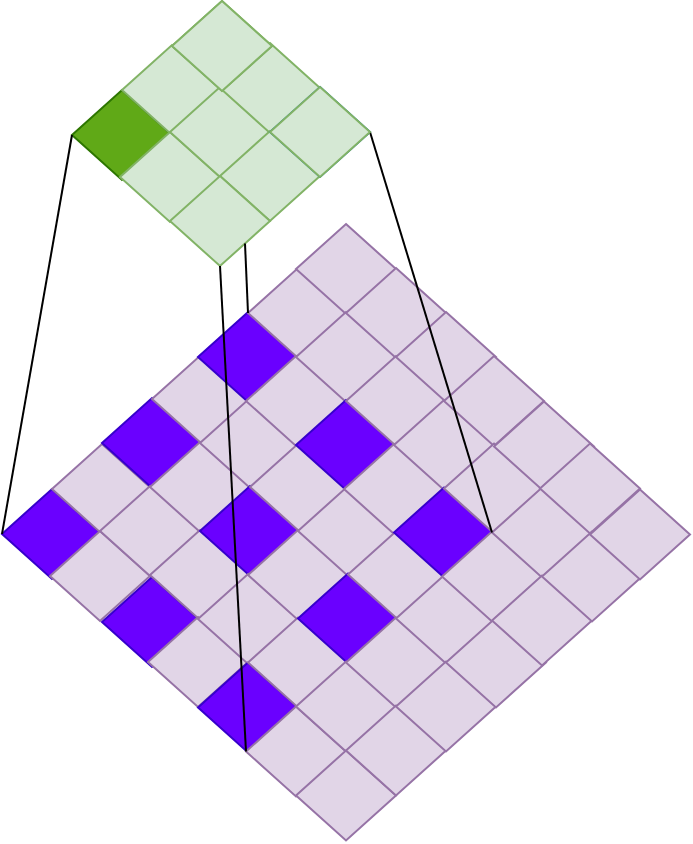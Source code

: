 <mxfile version="15.5.1" type="github">
  <diagram id="MVuf8pNLa-BF9CEi2e3T" name="Page-1">
    <mxGraphModel dx="1038" dy="491" grid="1" gridSize="10" guides="1" tooltips="1" connect="1" arrows="1" fold="1" page="1" pageScale="1" pageWidth="827" pageHeight="1169" math="0" shadow="0">
      <root>
        <mxCell id="0" />
        <mxCell id="1" parent="0" />
        <mxCell id="bAUgaFVrUQ5Yr3my2_6d-3" value="" style="rhombus;whiteSpace=wrap;html=1;fillColor=#6a00ff;strokeColor=#3700CC;fontColor=#ffffff;" vertex="1" parent="1">
          <mxGeometry x="225" y="253.5" width="50" height="45" as="geometry" />
        </mxCell>
        <mxCell id="bAUgaFVrUQ5Yr3my2_6d-4" value="" style="rhombus;whiteSpace=wrap;html=1;fillColor=#e1d5e7;strokeColor=#9673a6;" vertex="1" parent="1">
          <mxGeometry x="250" y="231" width="50" height="45" as="geometry" />
        </mxCell>
        <mxCell id="bAUgaFVrUQ5Yr3my2_6d-5" value="" style="rhombus;whiteSpace=wrap;html=1;fillColor=#6a00ff;strokeColor=#3700CC;fontColor=#ffffff;" vertex="1" parent="1">
          <mxGeometry x="275" y="208" width="50" height="45" as="geometry" />
        </mxCell>
        <mxCell id="bAUgaFVrUQ5Yr3my2_6d-6" value="" style="rhombus;whiteSpace=wrap;html=1;fillColor=#e1d5e7;strokeColor=#9673a6;" vertex="1" parent="1">
          <mxGeometry x="300" y="186" width="50" height="45" as="geometry" />
        </mxCell>
        <mxCell id="bAUgaFVrUQ5Yr3my2_6d-7" value="" style="rhombus;whiteSpace=wrap;html=1;fillColor=#6a00ff;strokeColor=#3700CC;fontColor=#ffffff;" vertex="1" parent="1">
          <mxGeometry x="323" y="165" width="50" height="45" as="geometry" />
        </mxCell>
        <mxCell id="bAUgaFVrUQ5Yr3my2_6d-8" value="" style="rhombus;whiteSpace=wrap;html=1;fillColor=#e1d5e7;strokeColor=#9673a6;" vertex="1" parent="1">
          <mxGeometry x="348" y="143" width="50" height="45" as="geometry" />
        </mxCell>
        <mxCell id="bAUgaFVrUQ5Yr3my2_6d-9" value="" style="rhombus;whiteSpace=wrap;html=1;fillColor=#e1d5e7;strokeColor=#9673a6;" vertex="1" parent="1">
          <mxGeometry x="372" y="121" width="50" height="45" as="geometry" />
        </mxCell>
        <mxCell id="bAUgaFVrUQ5Yr3my2_6d-10" value="" style="rhombus;whiteSpace=wrap;html=1;fillColor=#e1d5e7;strokeColor=#9673a6;" vertex="1" parent="1">
          <mxGeometry x="249" y="274.5" width="50" height="45" as="geometry" />
        </mxCell>
        <mxCell id="bAUgaFVrUQ5Yr3my2_6d-11" value="" style="rhombus;whiteSpace=wrap;html=1;fillColor=#e1d5e7;strokeColor=#9673a6;" vertex="1" parent="1">
          <mxGeometry x="274" y="252" width="50" height="45" as="geometry" />
        </mxCell>
        <mxCell id="bAUgaFVrUQ5Yr3my2_6d-12" value="" style="rhombus;whiteSpace=wrap;html=1;fillColor=#e1d5e7;strokeColor=#9673a6;" vertex="1" parent="1">
          <mxGeometry x="299" y="230" width="50" height="45" as="geometry" />
        </mxCell>
        <mxCell id="bAUgaFVrUQ5Yr3my2_6d-13" value="" style="rhombus;whiteSpace=wrap;html=1;fillColor=#e1d5e7;strokeColor=#9673a6;" vertex="1" parent="1">
          <mxGeometry x="324" y="208" width="50" height="45" as="geometry" />
        </mxCell>
        <mxCell id="bAUgaFVrUQ5Yr3my2_6d-14" value="" style="rhombus;whiteSpace=wrap;html=1;fillColor=#e1d5e7;strokeColor=#9673a6;" vertex="1" parent="1">
          <mxGeometry x="347" y="187" width="50" height="45" as="geometry" />
        </mxCell>
        <mxCell id="bAUgaFVrUQ5Yr3my2_6d-15" value="" style="rhombus;whiteSpace=wrap;html=1;fillColor=#e1d5e7;strokeColor=#9673a6;" vertex="1" parent="1">
          <mxGeometry x="372" y="165" width="50" height="45" as="geometry" />
        </mxCell>
        <mxCell id="bAUgaFVrUQ5Yr3my2_6d-16" value="" style="rhombus;whiteSpace=wrap;html=1;fillColor=#e1d5e7;strokeColor=#9673a6;" vertex="1" parent="1">
          <mxGeometry x="397" y="143" width="50" height="45" as="geometry" />
        </mxCell>
        <mxCell id="bAUgaFVrUQ5Yr3my2_6d-17" value="" style="rhombus;whiteSpace=wrap;html=1;fillColor=#6a00ff;strokeColor=#3700CC;fontColor=#ffffff;" vertex="1" parent="1">
          <mxGeometry x="275" y="297.5" width="50" height="45" as="geometry" />
        </mxCell>
        <mxCell id="bAUgaFVrUQ5Yr3my2_6d-18" value="" style="rhombus;whiteSpace=wrap;html=1;fillColor=#e1d5e7;strokeColor=#9673a6;" vertex="1" parent="1">
          <mxGeometry x="299" y="274" width="50" height="45" as="geometry" />
        </mxCell>
        <mxCell id="bAUgaFVrUQ5Yr3my2_6d-19" value="" style="rhombus;whiteSpace=wrap;html=1;fillColor=#6a00ff;strokeColor=#3700CC;fontColor=#ffffff;" vertex="1" parent="1">
          <mxGeometry x="324" y="252" width="50" height="45" as="geometry" />
        </mxCell>
        <mxCell id="bAUgaFVrUQ5Yr3my2_6d-20" value="" style="rhombus;whiteSpace=wrap;html=1;fillColor=#e1d5e7;strokeColor=#9673a6;" vertex="1" parent="1">
          <mxGeometry x="349" y="230" width="50" height="45" as="geometry" />
        </mxCell>
        <mxCell id="bAUgaFVrUQ5Yr3my2_6d-21" value="" style="rhombus;whiteSpace=wrap;html=1;fillColor=#6a00ff;strokeColor=#3700CC;fontColor=#ffffff;" vertex="1" parent="1">
          <mxGeometry x="372" y="209" width="50" height="45" as="geometry" />
        </mxCell>
        <mxCell id="bAUgaFVrUQ5Yr3my2_6d-22" value="" style="rhombus;whiteSpace=wrap;html=1;fillColor=#e1d5e7;strokeColor=#9673a6;" vertex="1" parent="1">
          <mxGeometry x="397" y="187" width="50" height="45" as="geometry" />
        </mxCell>
        <mxCell id="bAUgaFVrUQ5Yr3my2_6d-23" value="" style="rhombus;whiteSpace=wrap;html=1;fillColor=#e1d5e7;strokeColor=#9673a6;" vertex="1" parent="1">
          <mxGeometry x="422" y="165" width="50" height="45" as="geometry" />
        </mxCell>
        <mxCell id="bAUgaFVrUQ5Yr3my2_6d-24" value="" style="rhombus;whiteSpace=wrap;html=1;fillColor=#e1d5e7;strokeColor=#9673a6;" vertex="1" parent="1">
          <mxGeometry x="298" y="317.5" width="50" height="45" as="geometry" />
        </mxCell>
        <mxCell id="bAUgaFVrUQ5Yr3my2_6d-25" value="" style="rhombus;whiteSpace=wrap;html=1;fillColor=#e1d5e7;strokeColor=#9673a6;" vertex="1" parent="1">
          <mxGeometry x="323" y="296" width="50" height="45" as="geometry" />
        </mxCell>
        <mxCell id="bAUgaFVrUQ5Yr3my2_6d-26" value="" style="rhombus;whiteSpace=wrap;html=1;fillColor=#e1d5e7;strokeColor=#9673a6;" vertex="1" parent="1">
          <mxGeometry x="348" y="274" width="50" height="45" as="geometry" />
        </mxCell>
        <mxCell id="bAUgaFVrUQ5Yr3my2_6d-27" value="" style="rhombus;whiteSpace=wrap;html=1;fillColor=#e1d5e7;strokeColor=#9673a6;" vertex="1" parent="1">
          <mxGeometry x="373" y="252" width="50" height="45" as="geometry" />
        </mxCell>
        <mxCell id="bAUgaFVrUQ5Yr3my2_6d-28" value="" style="rhombus;whiteSpace=wrap;html=1;fillColor=#e1d5e7;strokeColor=#9673a6;" vertex="1" parent="1">
          <mxGeometry x="396" y="231" width="50" height="45" as="geometry" />
        </mxCell>
        <mxCell id="bAUgaFVrUQ5Yr3my2_6d-29" value="" style="rhombus;whiteSpace=wrap;html=1;fillColor=#e1d5e7;strokeColor=#9673a6;" vertex="1" parent="1">
          <mxGeometry x="421" y="209" width="50" height="45" as="geometry" />
        </mxCell>
        <mxCell id="bAUgaFVrUQ5Yr3my2_6d-30" value="" style="rhombus;whiteSpace=wrap;html=1;fillColor=#e1d5e7;strokeColor=#9673a6;" vertex="1" parent="1">
          <mxGeometry x="446" y="187" width="50" height="45" as="geometry" />
        </mxCell>
        <mxCell id="bAUgaFVrUQ5Yr3my2_6d-31" value="" style="rhombus;whiteSpace=wrap;html=1;fillColor=#6a00ff;strokeColor=#3700CC;fontColor=#ffffff;" vertex="1" parent="1">
          <mxGeometry x="323" y="340.25" width="50" height="45" as="geometry" />
        </mxCell>
        <mxCell id="bAUgaFVrUQ5Yr3my2_6d-32" value="" style="rhombus;whiteSpace=wrap;html=1;fillColor=#e1d5e7;strokeColor=#9673a6;" vertex="1" parent="1">
          <mxGeometry x="348" y="317.75" width="50" height="45" as="geometry" />
        </mxCell>
        <mxCell id="bAUgaFVrUQ5Yr3my2_6d-33" value="" style="rhombus;whiteSpace=wrap;html=1;fillColor=#6a00ff;strokeColor=#3700CC;fontColor=#ffffff;" vertex="1" parent="1">
          <mxGeometry x="373" y="295.75" width="50" height="45" as="geometry" />
        </mxCell>
        <mxCell id="bAUgaFVrUQ5Yr3my2_6d-34" value="" style="rhombus;whiteSpace=wrap;html=1;fillColor=#e1d5e7;strokeColor=#9673a6;" vertex="1" parent="1">
          <mxGeometry x="398" y="273.75" width="50" height="45" as="geometry" />
        </mxCell>
        <mxCell id="bAUgaFVrUQ5Yr3my2_6d-35" value="" style="rhombus;whiteSpace=wrap;html=1;fillColor=#6a00ff;strokeColor=#3700CC;fontColor=#ffffff;" vertex="1" parent="1">
          <mxGeometry x="421" y="252.75" width="50" height="45" as="geometry" />
        </mxCell>
        <mxCell id="bAUgaFVrUQ5Yr3my2_6d-36" value="" style="rhombus;whiteSpace=wrap;html=1;fillColor=#e1d5e7;strokeColor=#9673a6;" vertex="1" parent="1">
          <mxGeometry x="446" y="230.75" width="50" height="45" as="geometry" />
        </mxCell>
        <mxCell id="bAUgaFVrUQ5Yr3my2_6d-37" value="" style="rhombus;whiteSpace=wrap;html=1;fillColor=#e1d5e7;strokeColor=#9673a6;" vertex="1" parent="1">
          <mxGeometry x="471" y="209.75" width="50" height="45" as="geometry" />
        </mxCell>
        <mxCell id="bAUgaFVrUQ5Yr3my2_6d-38" value="" style="rhombus;whiteSpace=wrap;html=1;fillColor=#e1d5e7;strokeColor=#9673a6;" vertex="1" parent="1">
          <mxGeometry x="347" y="362.25" width="50" height="45" as="geometry" />
        </mxCell>
        <mxCell id="bAUgaFVrUQ5Yr3my2_6d-39" value="" style="rhombus;whiteSpace=wrap;html=1;fillColor=#e1d5e7;strokeColor=#9673a6;" vertex="1" parent="1">
          <mxGeometry x="372" y="339.75" width="50" height="45" as="geometry" />
        </mxCell>
        <mxCell id="bAUgaFVrUQ5Yr3my2_6d-40" value="" style="rhombus;whiteSpace=wrap;html=1;fillColor=#e1d5e7;strokeColor=#9673a6;" vertex="1" parent="1">
          <mxGeometry x="397" y="317.75" width="50" height="45" as="geometry" />
        </mxCell>
        <mxCell id="bAUgaFVrUQ5Yr3my2_6d-41" value="" style="rhombus;whiteSpace=wrap;html=1;fillColor=#e1d5e7;strokeColor=#9673a6;" vertex="1" parent="1">
          <mxGeometry x="422" y="295.75" width="50" height="45" as="geometry" />
        </mxCell>
        <mxCell id="bAUgaFVrUQ5Yr3my2_6d-42" value="" style="rhombus;whiteSpace=wrap;html=1;fillColor=#e1d5e7;strokeColor=#9673a6;" vertex="1" parent="1">
          <mxGeometry x="445" y="274.75" width="50" height="45" as="geometry" />
        </mxCell>
        <mxCell id="bAUgaFVrUQ5Yr3my2_6d-43" value="" style="rhombus;whiteSpace=wrap;html=1;fillColor=#e1d5e7;strokeColor=#9673a6;" vertex="1" parent="1">
          <mxGeometry x="470" y="252.75" width="50" height="45" as="geometry" />
        </mxCell>
        <mxCell id="bAUgaFVrUQ5Yr3my2_6d-44" value="" style="rhombus;whiteSpace=wrap;html=1;fillColor=#e1d5e7;strokeColor=#9673a6;" vertex="1" parent="1">
          <mxGeometry x="494" y="230.75" width="50" height="45" as="geometry" />
        </mxCell>
        <mxCell id="bAUgaFVrUQ5Yr3my2_6d-45" value="" style="rhombus;whiteSpace=wrap;html=1;fillColor=#e1d5e7;strokeColor=#9673a6;" vertex="1" parent="1">
          <mxGeometry x="372" y="384.25" width="50" height="45" as="geometry" />
        </mxCell>
        <mxCell id="bAUgaFVrUQ5Yr3my2_6d-46" value="" style="rhombus;whiteSpace=wrap;html=1;fillColor=#e1d5e7;strokeColor=#9673a6;" vertex="1" parent="1">
          <mxGeometry x="397" y="361.75" width="50" height="45" as="geometry" />
        </mxCell>
        <mxCell id="bAUgaFVrUQ5Yr3my2_6d-47" value="" style="rhombus;whiteSpace=wrap;html=1;fillColor=#e1d5e7;strokeColor=#9673a6;" vertex="1" parent="1">
          <mxGeometry x="422" y="339.75" width="50" height="45" as="geometry" />
        </mxCell>
        <mxCell id="bAUgaFVrUQ5Yr3my2_6d-48" value="" style="rhombus;whiteSpace=wrap;html=1;fillColor=#e1d5e7;strokeColor=#9673a6;" vertex="1" parent="1">
          <mxGeometry x="447" y="317.75" width="50" height="45" as="geometry" />
        </mxCell>
        <mxCell id="bAUgaFVrUQ5Yr3my2_6d-49" value="" style="rhombus;whiteSpace=wrap;html=1;fillColor=#e1d5e7;strokeColor=#9673a6;" vertex="1" parent="1">
          <mxGeometry x="470" y="296.75" width="50" height="45" as="geometry" />
        </mxCell>
        <mxCell id="bAUgaFVrUQ5Yr3my2_6d-50" value="" style="rhombus;whiteSpace=wrap;html=1;fillColor=#e1d5e7;strokeColor=#9673a6;" vertex="1" parent="1">
          <mxGeometry x="495" y="274.75" width="50" height="45" as="geometry" />
        </mxCell>
        <mxCell id="bAUgaFVrUQ5Yr3my2_6d-51" value="" style="rhombus;whiteSpace=wrap;html=1;fillColor=#e1d5e7;strokeColor=#9673a6;" vertex="1" parent="1">
          <mxGeometry x="519" y="253.75" width="50" height="45" as="geometry" />
        </mxCell>
        <mxCell id="bAUgaFVrUQ5Yr3my2_6d-88" value="" style="rhombus;whiteSpace=wrap;html=1;fillColor=#60a917;strokeColor=#2D7600;fontColor=#ffffff;" vertex="1" parent="1">
          <mxGeometry x="260" y="54" width="50" height="45" as="geometry" />
        </mxCell>
        <mxCell id="bAUgaFVrUQ5Yr3my2_6d-89" value="" style="rhombus;whiteSpace=wrap;html=1;fillColor=#d5e8d4;strokeColor=#82b366;" vertex="1" parent="1">
          <mxGeometry x="285" y="31.5" width="50" height="45" as="geometry" />
        </mxCell>
        <mxCell id="bAUgaFVrUQ5Yr3my2_6d-91" value="" style="rhombus;whiteSpace=wrap;html=1;fillColor=#d5e8d4;strokeColor=#82b366;" vertex="1" parent="1">
          <mxGeometry x="284" y="75" width="50" height="45" as="geometry" />
        </mxCell>
        <mxCell id="bAUgaFVrUQ5Yr3my2_6d-92" value="" style="rhombus;whiteSpace=wrap;html=1;fillColor=#d5e8d4;strokeColor=#82b366;" vertex="1" parent="1">
          <mxGeometry x="309" y="52.5" width="50" height="45" as="geometry" />
        </mxCell>
        <mxCell id="bAUgaFVrUQ5Yr3my2_6d-93" value="" style="rhombus;whiteSpace=wrap;html=1;fillColor=#d5e8d4;strokeColor=#82b366;" vertex="1" parent="1">
          <mxGeometry x="334" y="30.5" width="50" height="45" as="geometry" />
        </mxCell>
        <mxCell id="bAUgaFVrUQ5Yr3my2_6d-95" value="" style="rhombus;whiteSpace=wrap;html=1;fillColor=#d5e8d4;strokeColor=#82b366;" vertex="1" parent="1">
          <mxGeometry x="334" y="74.5" width="50" height="45" as="geometry" />
        </mxCell>
        <mxCell id="bAUgaFVrUQ5Yr3my2_6d-96" value="" style="rhombus;whiteSpace=wrap;html=1;fillColor=#b1ddf0;strokeColor=#10739e;" vertex="1" parent="1">
          <mxGeometry x="359" y="52.5" width="50" height="45" as="geometry" />
        </mxCell>
        <mxCell id="bAUgaFVrUQ5Yr3my2_6d-97" value="" style="rhombus;whiteSpace=wrap;html=1;fillColor=#d5e8d4;strokeColor=#82b366;" vertex="1" parent="1">
          <mxGeometry x="309" y="97" width="50" height="45" as="geometry" />
        </mxCell>
        <mxCell id="bAUgaFVrUQ5Yr3my2_6d-98" value="" style="endArrow=none;html=1;rounded=0;entryX=0;entryY=0.5;entryDx=0;entryDy=0;exitX=0;exitY=0.5;exitDx=0;exitDy=0;" edge="1" parent="1" source="bAUgaFVrUQ5Yr3my2_6d-3" target="bAUgaFVrUQ5Yr3my2_6d-88">
          <mxGeometry width="50" height="50" relative="1" as="geometry">
            <mxPoint x="460" y="280" as="sourcePoint" />
            <mxPoint x="510" y="230" as="targetPoint" />
          </mxGeometry>
        </mxCell>
        <mxCell id="bAUgaFVrUQ5Yr3my2_6d-99" value="" style="endArrow=none;html=1;rounded=0;entryX=0.5;entryY=1;entryDx=0;entryDy=0;exitX=0;exitY=0.5;exitDx=0;exitDy=0;" edge="1" parent="1" source="bAUgaFVrUQ5Yr3my2_6d-38" target="bAUgaFVrUQ5Yr3my2_6d-97">
          <mxGeometry width="50" height="50" relative="1" as="geometry">
            <mxPoint x="460" y="280" as="sourcePoint" />
            <mxPoint x="510" y="230" as="targetPoint" />
          </mxGeometry>
        </mxCell>
        <mxCell id="bAUgaFVrUQ5Yr3my2_6d-100" value="" style="endArrow=none;html=1;rounded=0;entryX=1;entryY=0.5;entryDx=0;entryDy=0;exitX=0;exitY=0.5;exitDx=0;exitDy=0;" edge="1" parent="1" source="bAUgaFVrUQ5Yr3my2_6d-43" target="bAUgaFVrUQ5Yr3my2_6d-96">
          <mxGeometry width="50" height="50" relative="1" as="geometry">
            <mxPoint x="460" y="280" as="sourcePoint" />
            <mxPoint x="510" y="230" as="targetPoint" />
          </mxGeometry>
        </mxCell>
        <mxCell id="bAUgaFVrUQ5Yr3my2_6d-101" value="" style="endArrow=none;html=1;rounded=0;exitX=0;exitY=0.5;exitDx=0;exitDy=0;entryX=1;entryY=1;entryDx=0;entryDy=0;" edge="1" parent="1" source="bAUgaFVrUQ5Yr3my2_6d-8" target="bAUgaFVrUQ5Yr3my2_6d-97">
          <mxGeometry width="50" height="50" relative="1" as="geometry">
            <mxPoint x="460" y="280" as="sourcePoint" />
            <mxPoint x="340" y="150" as="targetPoint" />
          </mxGeometry>
        </mxCell>
        <mxCell id="bAUgaFVrUQ5Yr3my2_6d-102" value="" style="rhombus;whiteSpace=wrap;html=1;fillColor=#d5e8d4;strokeColor=#82b366;" vertex="1" parent="1">
          <mxGeometry x="310" y="9.5" width="50" height="45" as="geometry" />
        </mxCell>
        <mxCell id="bAUgaFVrUQ5Yr3my2_6d-103" value="" style="rhombus;whiteSpace=wrap;html=1;fillColor=#d5e8d4;strokeColor=#82b366;" vertex="1" parent="1">
          <mxGeometry x="359" y="52.5" width="50" height="45" as="geometry" />
        </mxCell>
        <mxCell id="bAUgaFVrUQ5Yr3my2_6d-104" value="" style="rhombus;whiteSpace=wrap;html=1;fillColor=#d5e8d4;strokeColor=#82b366;" vertex="1" parent="1">
          <mxGeometry x="310" y="9.5" width="50" height="45" as="geometry" />
        </mxCell>
      </root>
    </mxGraphModel>
  </diagram>
</mxfile>
